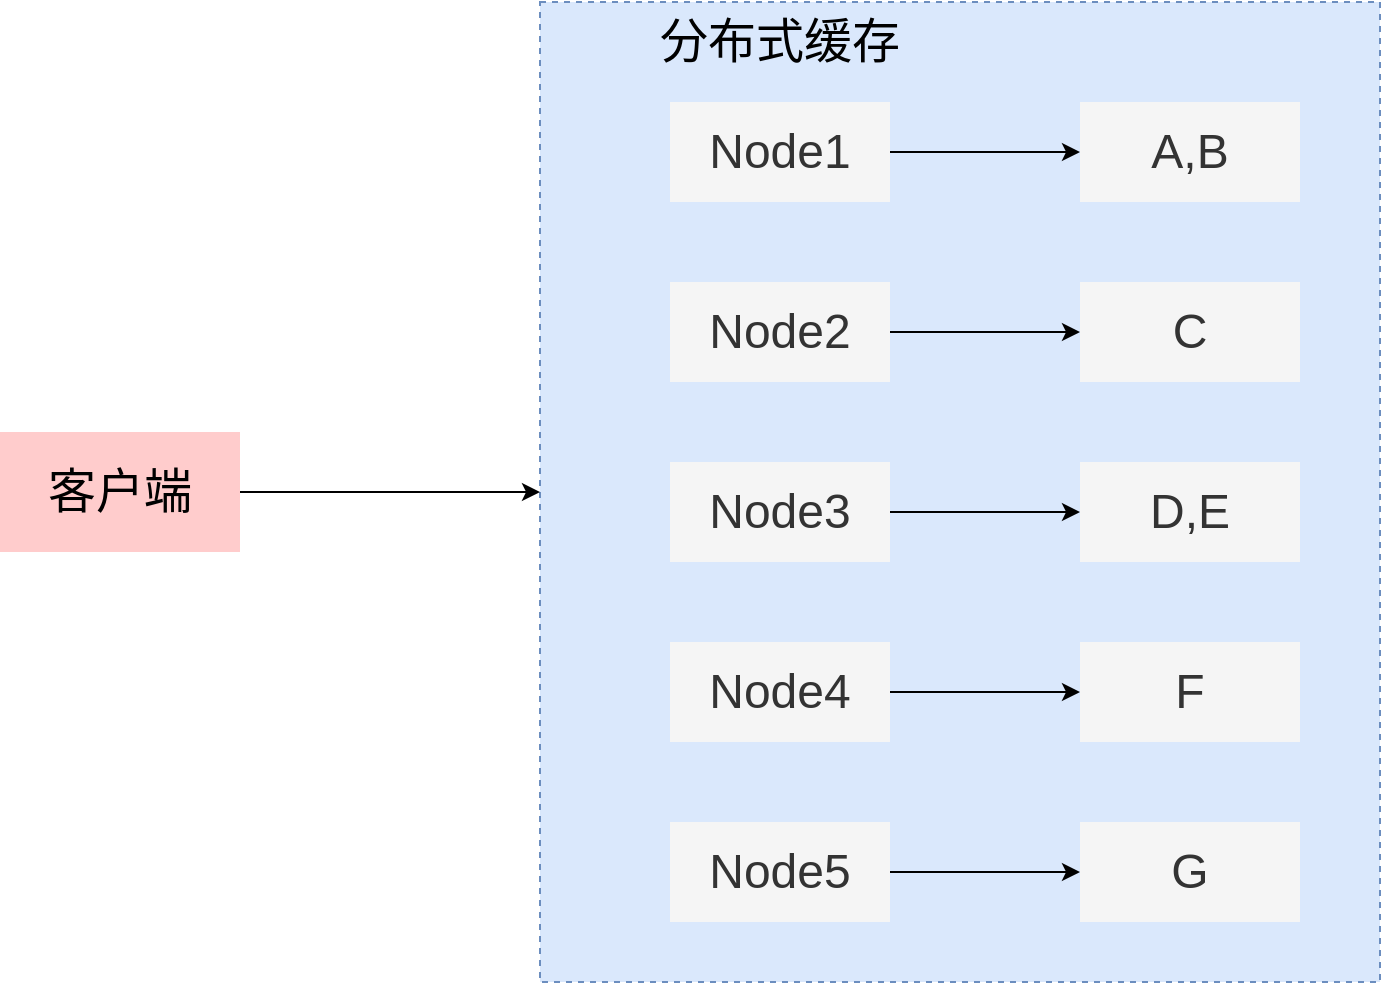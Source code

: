 <mxfile version="12.1.0" type="device" pages="4"><diagram id="5G4O7eI1Mh16DR4ZQqWS" name="分布式缓存"><mxGraphModel dx="854" dy="496" grid="1" gridSize="10" guides="1" tooltips="1" connect="1" arrows="1" fold="1" page="1" pageScale="1" pageWidth="827" pageHeight="1169" math="0" shadow="0"><root><mxCell id="0"/><mxCell id="1" parent="0"/><mxCell id="aNjALQ_y69EGPIllgJOe-1" value="" style="rounded=0;whiteSpace=wrap;html=1;dashed=1;fillColor=#dae8fc;strokeColor=#6c8ebf;" vertex="1" parent="1"><mxGeometry x="400" y="30" width="420" height="490" as="geometry"/></mxCell><mxCell id="aNjALQ_y69EGPIllgJOe-14" style="edgeStyle=orthogonalEdgeStyle;rounded=0;orthogonalLoop=1;jettySize=auto;html=1;" edge="1" parent="1" source="aNjALQ_y69EGPIllgJOe-2" target="aNjALQ_y69EGPIllgJOe-13"><mxGeometry relative="1" as="geometry"/></mxCell><mxCell id="aNjALQ_y69EGPIllgJOe-2" value="&lt;font style=&quot;font-size: 24px&quot;&gt;Node1&lt;/font&gt;" style="rounded=0;whiteSpace=wrap;html=1;fillColor=#f5f5f5;strokeColor=none;fontColor=#333333;" vertex="1" parent="1"><mxGeometry x="465" y="80" width="110" height="50" as="geometry"/></mxCell><mxCell id="aNjALQ_y69EGPIllgJOe-16" style="edgeStyle=orthogonalEdgeStyle;rounded=0;orthogonalLoop=1;jettySize=auto;html=1;" edge="1" parent="1" source="aNjALQ_y69EGPIllgJOe-4" target="aNjALQ_y69EGPIllgJOe-15"><mxGeometry relative="1" as="geometry"/></mxCell><mxCell id="aNjALQ_y69EGPIllgJOe-4" value="&lt;font style=&quot;font-size: 24px&quot;&gt;Node2&lt;/font&gt;" style="rounded=0;whiteSpace=wrap;html=1;fillColor=#f5f5f5;strokeColor=none;fontColor=#333333;" vertex="1" parent="1"><mxGeometry x="465" y="170" width="110" height="50" as="geometry"/></mxCell><mxCell id="aNjALQ_y69EGPIllgJOe-18" style="edgeStyle=orthogonalEdgeStyle;rounded=0;orthogonalLoop=1;jettySize=auto;html=1;entryX=0;entryY=0.5;entryDx=0;entryDy=0;" edge="1" parent="1" source="aNjALQ_y69EGPIllgJOe-5" target="aNjALQ_y69EGPIllgJOe-17"><mxGeometry relative="1" as="geometry"/></mxCell><mxCell id="aNjALQ_y69EGPIllgJOe-5" value="&lt;font style=&quot;font-size: 24px&quot;&gt;Node3&lt;/font&gt;" style="rounded=0;whiteSpace=wrap;html=1;fillColor=#f5f5f5;strokeColor=none;fontColor=#333333;" vertex="1" parent="1"><mxGeometry x="465" y="260" width="110" height="50" as="geometry"/></mxCell><mxCell id="aNjALQ_y69EGPIllgJOe-21" style="edgeStyle=orthogonalEdgeStyle;rounded=0;orthogonalLoop=1;jettySize=auto;html=1;entryX=0;entryY=0.5;entryDx=0;entryDy=0;" edge="1" parent="1" source="aNjALQ_y69EGPIllgJOe-6" target="aNjALQ_y69EGPIllgJOe-20"><mxGeometry relative="1" as="geometry"/></mxCell><mxCell id="aNjALQ_y69EGPIllgJOe-6" value="&lt;font style=&quot;font-size: 24px&quot;&gt;Node4&lt;/font&gt;" style="rounded=0;whiteSpace=wrap;html=1;fillColor=#f5f5f5;strokeColor=none;fontColor=#333333;" vertex="1" parent="1"><mxGeometry x="465" y="350" width="110" height="50" as="geometry"/></mxCell><mxCell id="aNjALQ_y69EGPIllgJOe-23" style="edgeStyle=orthogonalEdgeStyle;rounded=0;orthogonalLoop=1;jettySize=auto;html=1;" edge="1" parent="1" source="aNjALQ_y69EGPIllgJOe-7" target="aNjALQ_y69EGPIllgJOe-22"><mxGeometry relative="1" as="geometry"/></mxCell><mxCell id="aNjALQ_y69EGPIllgJOe-7" value="&lt;font style=&quot;font-size: 24px&quot;&gt;Node5&lt;/font&gt;" style="rounded=0;whiteSpace=wrap;html=1;fillColor=#f5f5f5;strokeColor=none;fontColor=#333333;" vertex="1" parent="1"><mxGeometry x="465" y="440" width="110" height="50" as="geometry"/></mxCell><mxCell id="aNjALQ_y69EGPIllgJOe-9" style="edgeStyle=orthogonalEdgeStyle;rounded=0;orthogonalLoop=1;jettySize=auto;html=1;" edge="1" parent="1" source="aNjALQ_y69EGPIllgJOe-8" target="aNjALQ_y69EGPIllgJOe-1"><mxGeometry relative="1" as="geometry"/></mxCell><mxCell id="aNjALQ_y69EGPIllgJOe-8" value="&lt;font style=&quot;font-size: 24px&quot;&gt;客户端&lt;/font&gt;" style="rounded=0;whiteSpace=wrap;html=1;fillColor=#ffcccc;strokeColor=none;" vertex="1" parent="1"><mxGeometry x="130" y="245" width="120" height="60" as="geometry"/></mxCell><mxCell id="aNjALQ_y69EGPIllgJOe-10" value="&lt;font style=&quot;font-size: 24px&quot;&gt;分布式缓存&lt;/font&gt;" style="text;html=1;strokeColor=none;fillColor=none;align=center;verticalAlign=middle;whiteSpace=wrap;rounded=0;" vertex="1" parent="1"><mxGeometry x="440" y="40" width="160" height="20" as="geometry"/></mxCell><mxCell id="aNjALQ_y69EGPIllgJOe-13" value="&lt;font style=&quot;font-size: 24px&quot;&gt;A,B&lt;/font&gt;" style="rounded=0;whiteSpace=wrap;html=1;fillColor=#f5f5f5;strokeColor=none;fontColor=#333333;" vertex="1" parent="1"><mxGeometry x="670" y="80" width="110" height="50" as="geometry"/></mxCell><mxCell id="aNjALQ_y69EGPIllgJOe-15" value="&lt;font style=&quot;font-size: 24px&quot;&gt;C&lt;/font&gt;" style="rounded=0;whiteSpace=wrap;html=1;fillColor=#f5f5f5;strokeColor=none;fontColor=#333333;" vertex="1" parent="1"><mxGeometry x="670" y="170" width="110" height="50" as="geometry"/></mxCell><mxCell id="aNjALQ_y69EGPIllgJOe-17" value="&lt;font style=&quot;font-size: 24px&quot;&gt;D,E&lt;/font&gt;" style="rounded=0;whiteSpace=wrap;html=1;fillColor=#f5f5f5;strokeColor=none;fontColor=#333333;" vertex="1" parent="1"><mxGeometry x="670" y="260" width="110" height="50" as="geometry"/></mxCell><mxCell id="aNjALQ_y69EGPIllgJOe-20" value="&lt;font style=&quot;font-size: 24px&quot;&gt;F&lt;/font&gt;" style="rounded=0;whiteSpace=wrap;html=1;fillColor=#f5f5f5;strokeColor=none;fontColor=#333333;" vertex="1" parent="1"><mxGeometry x="670" y="350" width="110" height="50" as="geometry"/></mxCell><mxCell id="aNjALQ_y69EGPIllgJOe-22" value="&lt;font style=&quot;font-size: 24px&quot;&gt;G&lt;/font&gt;" style="rounded=0;whiteSpace=wrap;html=1;fillColor=#f5f5f5;strokeColor=none;fontColor=#333333;" vertex="1" parent="1"><mxGeometry x="670" y="440" width="110" height="50" as="geometry"/></mxCell></root></mxGraphModel></diagram><diagram id="qLoGkGslzewdclaYcy_J" name="一致性哈希算法"><mxGraphModel dx="854" dy="1665" grid="1" gridSize="10" guides="1" tooltips="1" connect="1" arrows="1" fold="1" page="1" pageScale="1" pageWidth="827" pageHeight="1169" math="0" shadow="0"><root><mxCell id="scvcEj04MuIrJVTwo-9T-0"/><mxCell id="scvcEj04MuIrJVTwo-9T-1" parent="scvcEj04MuIrJVTwo-9T-0"/><mxCell id="scvcEj04MuIrJVTwo-9T-2" value="" style="ellipse;whiteSpace=wrap;html=1;aspect=fixed;fillColor=none;strokeWidth=8;" vertex="1" parent="scvcEj04MuIrJVTwo-9T-1"><mxGeometry x="270" y="90" width="330" height="330" as="geometry"/></mxCell><mxCell id="scvcEj04MuIrJVTwo-9T-3" value="" style="ellipse;whiteSpace=wrap;html=1;aspect=fixed;strokeWidth=1;fillColor=#eeeeee;strokeColor=#36393d;" vertex="1" parent="scvcEj04MuIrJVTwo-9T-1"><mxGeometry x="417.5" y="72.5" width="35" height="35" as="geometry"/></mxCell><mxCell id="scvcEj04MuIrJVTwo-9T-4" value="" style="ellipse;whiteSpace=wrap;html=1;aspect=fixed;strokeWidth=1;fillColor=#eeeeee;strokeColor=#36393d;" vertex="1" parent="scvcEj04MuIrJVTwo-9T-1"><mxGeometry x="260" y="180" width="35" height="35" as="geometry"/></mxCell><mxCell id="scvcEj04MuIrJVTwo-9T-5" value="" style="ellipse;whiteSpace=wrap;html=1;aspect=fixed;strokeWidth=1;fillColor=#eeeeee;strokeColor=#36393d;" vertex="1" parent="scvcEj04MuIrJVTwo-9T-1"><mxGeometry x="310" y="362.5" width="35" height="35" as="geometry"/></mxCell><mxCell id="scvcEj04MuIrJVTwo-9T-6" value="" style="ellipse;whiteSpace=wrap;html=1;aspect=fixed;strokeWidth=1;fillColor=#eeeeee;strokeColor=#36393d;" vertex="1" parent="scvcEj04MuIrJVTwo-9T-1"><mxGeometry x="530" y="362.5" width="35" height="35" as="geometry"/></mxCell><mxCell id="scvcEj04MuIrJVTwo-9T-7" value="" style="ellipse;whiteSpace=wrap;html=1;aspect=fixed;strokeWidth=1;fillColor=#eeeeee;strokeColor=#36393d;" vertex="1" parent="scvcEj04MuIrJVTwo-9T-1"><mxGeometry x="580" y="190" width="35" height="35" as="geometry"/></mxCell><mxCell id="scvcEj04MuIrJVTwo-9T-9" value="&lt;font style=&quot;font-size: 18px&quot;&gt;计算hash&lt;/font&gt;" style="rounded=0;whiteSpace=wrap;html=1;strokeWidth=1;fillColor=#f9f7ed;strokeColor=#36393d;" vertex="1" parent="scvcEj04MuIrJVTwo-9T-1"><mxGeometry x="386.5" y="-20" width="97" height="40" as="geometry"/></mxCell><mxCell id="scvcEj04MuIrJVTwo-9T-10" value="" style="endArrow=classic;html=1;exitX=0.5;exitY=0;exitDx=0;exitDy=0;entryX=0.5;entryY=1;entryDx=0;entryDy=0;" edge="1" parent="scvcEj04MuIrJVTwo-9T-1" source="scvcEj04MuIrJVTwo-9T-3" target="scvcEj04MuIrJVTwo-9T-9"><mxGeometry width="50" height="50" relative="1" as="geometry"><mxPoint x="570" y="100" as="sourcePoint"/><mxPoint x="620" y="50" as="targetPoint"/></mxGeometry></mxCell><mxCell id="scvcEj04MuIrJVTwo-9T-11" value="&lt;span style=&quot;font-size: 18px&quot;&gt;Node1&lt;/span&gt;" style="rounded=0;whiteSpace=wrap;html=1;strokeWidth=1;fillColor=#f9f7ed;strokeColor=#36393d;" vertex="1" parent="scvcEj04MuIrJVTwo-9T-1"><mxGeometry x="386.5" y="-100" width="97" height="40" as="geometry"/></mxCell><mxCell id="scvcEj04MuIrJVTwo-9T-12" value="" style="endArrow=classic;html=1;entryX=0.5;entryY=1;entryDx=0;entryDy=0;exitX=0.5;exitY=0;exitDx=0;exitDy=0;" edge="1" parent="scvcEj04MuIrJVTwo-9T-1" source="scvcEj04MuIrJVTwo-9T-9" target="scvcEj04MuIrJVTwo-9T-11"><mxGeometry width="50" height="50" relative="1" as="geometry"><mxPoint x="580" y="40" as="sourcePoint"/><mxPoint x="630" y="-10" as="targetPoint"/></mxGeometry></mxCell><mxCell id="scvcEj04MuIrJVTwo-9T-34" style="edgeStyle=orthogonalEdgeStyle;rounded=0;orthogonalLoop=1;jettySize=auto;html=1;entryX=0;entryY=0.5;entryDx=0;entryDy=0;" edge="1" parent="scvcEj04MuIrJVTwo-9T-1" source="scvcEj04MuIrJVTwo-9T-13" target="scvcEj04MuIrJVTwo-9T-15"><mxGeometry relative="1" as="geometry"/></mxCell><mxCell id="scvcEj04MuIrJVTwo-9T-13" value="&lt;font style=&quot;font-size: 18px&quot;&gt;计算hash&lt;/font&gt;" style="rounded=0;whiteSpace=wrap;html=1;strokeWidth=1;fillColor=#f9f7ed;strokeColor=#36393d;" vertex="1" parent="scvcEj04MuIrJVTwo-9T-1"><mxGeometry x="690" y="157.5" width="97" height="40" as="geometry"/></mxCell><mxCell id="scvcEj04MuIrJVTwo-9T-14" value="" style="endArrow=classic;html=1;exitX=1;exitY=0;exitDx=0;exitDy=0;entryX=0;entryY=0.5;entryDx=0;entryDy=0;" edge="1" parent="scvcEj04MuIrJVTwo-9T-1" target="scvcEj04MuIrJVTwo-9T-13" source="scvcEj04MuIrJVTwo-9T-7"><mxGeometry width="50" height="50" relative="1" as="geometry"><mxPoint x="619.874" y="238.626" as="sourcePoint"/><mxPoint x="913.5" y="180" as="targetPoint"/></mxGeometry></mxCell><mxCell id="scvcEj04MuIrJVTwo-9T-15" value="&lt;span style=&quot;font-size: 18px&quot;&gt;Node2&lt;/span&gt;" style="rounded=0;whiteSpace=wrap;html=1;strokeWidth=1;fillColor=#f9f7ed;strokeColor=#36393d;" vertex="1" parent="scvcEj04MuIrJVTwo-9T-1"><mxGeometry x="827" y="157.5" width="97" height="40" as="geometry"/></mxCell><mxCell id="scvcEj04MuIrJVTwo-9T-18" value="&lt;font style=&quot;font-size: 18px&quot;&gt;计算hash&lt;/font&gt;" style="rounded=0;whiteSpace=wrap;html=1;strokeWidth=1;fillColor=#f9f7ed;strokeColor=#36393d;" vertex="1" parent="scvcEj04MuIrJVTwo-9T-1"><mxGeometry x="630" y="390" width="97" height="40" as="geometry"/></mxCell><mxCell id="scvcEj04MuIrJVTwo-9T-19" value="" style="endArrow=classic;html=1;exitX=1;exitY=0.5;exitDx=0;exitDy=0;entryX=0;entryY=0.5;entryDx=0;entryDy=0;" edge="1" parent="scvcEj04MuIrJVTwo-9T-1" source="scvcEj04MuIrJVTwo-9T-6" target="scvcEj04MuIrJVTwo-9T-18"><mxGeometry width="50" height="50" relative="1" as="geometry"><mxPoint x="619.874" y="205.126" as="sourcePoint"/><mxPoint x="923.5" y="190" as="targetPoint"/></mxGeometry></mxCell><mxCell id="scvcEj04MuIrJVTwo-9T-20" value="&lt;span style=&quot;font-size: 18px&quot;&gt;Node3&lt;/span&gt;" style="rounded=0;whiteSpace=wrap;html=1;strokeWidth=1;fillColor=#f9f7ed;strokeColor=#36393d;" vertex="1" parent="scvcEj04MuIrJVTwo-9T-1"><mxGeometry x="760" y="390" width="97" height="40" as="geometry"/></mxCell><mxCell id="scvcEj04MuIrJVTwo-9T-21" value="" style="endArrow=classic;html=1;entryX=0;entryY=0.5;entryDx=0;entryDy=0;exitX=1;exitY=0.5;exitDx=0;exitDy=0;" edge="1" parent="scvcEj04MuIrJVTwo-9T-1" source="scvcEj04MuIrJVTwo-9T-18" target="scvcEj04MuIrJVTwo-9T-20"><mxGeometry width="50" height="50" relative="1" as="geometry"><mxPoint x="893.5" y="227.5" as="sourcePoint"/><mxPoint x="943.5" y="177.5" as="targetPoint"/></mxGeometry></mxCell><mxCell id="scvcEj04MuIrJVTwo-9T-27" value="" style="edgeStyle=orthogonalEdgeStyle;rounded=0;orthogonalLoop=1;jettySize=auto;html=1;" edge="1" parent="scvcEj04MuIrJVTwo-9T-1" source="scvcEj04MuIrJVTwo-9T-23" target="scvcEj04MuIrJVTwo-9T-24"><mxGeometry relative="1" as="geometry"><mxPoint x="215" y="490" as="targetPoint"/></mxGeometry></mxCell><mxCell id="scvcEj04MuIrJVTwo-9T-23" value="&lt;font style=&quot;font-size: 18px&quot;&gt;计算hash&lt;/font&gt;" style="rounded=0;whiteSpace=wrap;html=1;strokeWidth=1;fillColor=#f9f7ed;strokeColor=#36393d;" vertex="1" parent="scvcEj04MuIrJVTwo-9T-1"><mxGeometry x="163" y="370" width="97" height="40" as="geometry"/></mxCell><mxCell id="scvcEj04MuIrJVTwo-9T-24" value="&lt;span style=&quot;font-size: 18px&quot;&gt;Node4&lt;/span&gt;" style="rounded=0;whiteSpace=wrap;html=1;strokeWidth=1;fillColor=#f9f7ed;strokeColor=#36393d;" vertex="1" parent="scvcEj04MuIrJVTwo-9T-1"><mxGeometry x="20" y="370" width="97" height="40" as="geometry"/></mxCell><mxCell id="scvcEj04MuIrJVTwo-9T-28" value="" style="endArrow=classic;html=1;exitX=0;exitY=1;exitDx=0;exitDy=0;entryX=1;entryY=0.5;entryDx=0;entryDy=0;" edge="1" parent="scvcEj04MuIrJVTwo-9T-1" source="scvcEj04MuIrJVTwo-9T-5" target="scvcEj04MuIrJVTwo-9T-23"><mxGeometry width="50" height="50" relative="1" as="geometry"><mxPoint x="360" y="590" as="sourcePoint"/><mxPoint x="410" y="540" as="targetPoint"/></mxGeometry></mxCell><mxCell id="scvcEj04MuIrJVTwo-9T-29" value="" style="edgeStyle=orthogonalEdgeStyle;rounded=0;orthogonalLoop=1;jettySize=auto;html=1;" edge="1" parent="scvcEj04MuIrJVTwo-9T-1" source="scvcEj04MuIrJVTwo-9T-30" target="scvcEj04MuIrJVTwo-9T-31"><mxGeometry relative="1" as="geometry"><mxPoint x="135" y="295" as="targetPoint"/></mxGeometry></mxCell><mxCell id="scvcEj04MuIrJVTwo-9T-30" value="&lt;font style=&quot;font-size: 18px&quot;&gt;计算hash&lt;/font&gt;" style="rounded=0;whiteSpace=wrap;html=1;strokeWidth=1;fillColor=#f9f7ed;strokeColor=#36393d;" vertex="1" parent="scvcEj04MuIrJVTwo-9T-1"><mxGeometry x="130" y="177.5" width="97" height="40" as="geometry"/></mxCell><mxCell id="scvcEj04MuIrJVTwo-9T-31" value="&lt;span style=&quot;font-size: 18px&quot;&gt;Node5&lt;/span&gt;" style="rounded=0;whiteSpace=wrap;html=1;strokeWidth=1;fillColor=#f9f7ed;strokeColor=#36393d;" vertex="1" parent="scvcEj04MuIrJVTwo-9T-1"><mxGeometry y="177.5" width="97" height="40" as="geometry"/></mxCell><mxCell id="scvcEj04MuIrJVTwo-9T-32" value="" style="endArrow=classic;html=1;exitX=0;exitY=0.5;exitDx=0;exitDy=0;entryX=1;entryY=0.5;entryDx=0;entryDy=0;" edge="1" parent="scvcEj04MuIrJVTwo-9T-1" target="scvcEj04MuIrJVTwo-9T-30" source="scvcEj04MuIrJVTwo-9T-4"><mxGeometry width="50" height="50" relative="1" as="geometry"><mxPoint x="235.126" y="197.374" as="sourcePoint"/><mxPoint x="330" y="345" as="targetPoint"/></mxGeometry></mxCell><mxCell id="scvcEj04MuIrJVTwo-9T-35" value="A" style="ellipse;whiteSpace=wrap;html=1;aspect=fixed;strokeWidth=1;fillColor=#f9f7ed;strokeColor=#36393d;" vertex="1" parent="scvcEj04MuIrJVTwo-9T-1"><mxGeometry x="302" y="141.5" width="16" height="16" as="geometry"/></mxCell><mxCell id="scvcEj04MuIrJVTwo-9T-36" value="" style="endArrow=classic;html=1;entryX=0.5;entryY=1;entryDx=0;entryDy=0;dashed=1;" edge="1" parent="scvcEj04MuIrJVTwo-9T-1" target="scvcEj04MuIrJVTwo-9T-3"><mxGeometry width="50" height="50" relative="1" as="geometry"><mxPoint x="320" y="150" as="sourcePoint"/><mxPoint x="500" y="190" as="targetPoint"/><Array as="points"><mxPoint x="400" y="170"/></Array></mxGeometry></mxCell><mxCell id="scvcEj04MuIrJVTwo-9T-38" style="rounded=0;orthogonalLoop=1;jettySize=auto;html=1;dashed=1;entryX=0.5;entryY=1;entryDx=0;entryDy=0;" edge="1" parent="scvcEj04MuIrJVTwo-9T-1" source="scvcEj04MuIrJVTwo-9T-37" target="scvcEj04MuIrJVTwo-9T-3"><mxGeometry relative="1" as="geometry"><mxPoint x="450" y="115.5" as="targetPoint"/><Array as="points"><mxPoint x="400" y="140"/></Array></mxGeometry></mxCell><mxCell id="scvcEj04MuIrJVTwo-9T-37" value="B" style="ellipse;whiteSpace=wrap;html=1;aspect=fixed;strokeWidth=1;fillColor=#f9f7ed;strokeColor=#36393d;" vertex="1" parent="scvcEj04MuIrJVTwo-9T-1"><mxGeometry x="331" y="110.5" width="14" height="14" as="geometry"/></mxCell><mxCell id="scvcEj04MuIrJVTwo-9T-40" style="edgeStyle=none;rounded=0;orthogonalLoop=1;jettySize=auto;html=1;entryX=0;entryY=0.5;entryDx=0;entryDy=0;dashed=1;" edge="1" parent="scvcEj04MuIrJVTwo-9T-1" source="scvcEj04MuIrJVTwo-9T-39" target="scvcEj04MuIrJVTwo-9T-7"><mxGeometry relative="1" as="geometry"><Array as="points"><mxPoint x="540" y="208"/></Array></mxGeometry></mxCell><mxCell id="scvcEj04MuIrJVTwo-9T-39" value="C" style="ellipse;whiteSpace=wrap;html=1;aspect=fixed;strokeWidth=1;fillColor=#f9f7ed;strokeColor=#36393d;" vertex="1" parent="scvcEj04MuIrJVTwo-9T-1"><mxGeometry x="564" y="157.5" width="16" height="16" as="geometry"/></mxCell><mxCell id="scvcEj04MuIrJVTwo-9T-52" style="edgeStyle=none;rounded=0;orthogonalLoop=1;jettySize=auto;html=1;" edge="1" parent="scvcEj04MuIrJVTwo-9T-1" target="scvcEj04MuIrJVTwo-9T-50"><mxGeometry relative="1" as="geometry"><mxPoint x="795.5" y="117.5" as="sourcePoint"/></mxGeometry></mxCell><mxCell id="scvcEj04MuIrJVTwo-9T-53" value="D" style="ellipse;whiteSpace=wrap;html=1;aspect=fixed;strokeWidth=1;fillColor=#f9f7ed;strokeColor=#36393d;" vertex="1" parent="scvcEj04MuIrJVTwo-9T-1"><mxGeometry x="593" y="255" width="14" height="14" as="geometry"/></mxCell><mxCell id="scvcEj04MuIrJVTwo-9T-54" value="E" style="ellipse;whiteSpace=wrap;html=1;aspect=fixed;strokeWidth=1;fillColor=#f9f7ed;strokeColor=#36393d;" vertex="1" parent="scvcEj04MuIrJVTwo-9T-1"><mxGeometry x="573" y="320" width="14" height="14" as="geometry"/></mxCell><mxCell id="scvcEj04MuIrJVTwo-9T-59" style="edgeStyle=none;rounded=0;orthogonalLoop=1;jettySize=auto;html=1;entryX=1;entryY=0;entryDx=0;entryDy=0;dashed=1;" edge="1" parent="scvcEj04MuIrJVTwo-9T-1" source="scvcEj04MuIrJVTwo-9T-55" target="scvcEj04MuIrJVTwo-9T-5"><mxGeometry relative="1" as="geometry"><Array as="points"><mxPoint x="410" y="368"/></Array></mxGeometry></mxCell><mxCell id="scvcEj04MuIrJVTwo-9T-55" value="F" style="ellipse;whiteSpace=wrap;html=1;aspect=fixed;strokeWidth=1;fillColor=#f9f7ed;strokeColor=#36393d;" vertex="1" parent="scvcEj04MuIrJVTwo-9T-1"><mxGeometry x="428" y="413" width="14" height="14" as="geometry"/></mxCell><mxCell id="scvcEj04MuIrJVTwo-9T-60" style="edgeStyle=none;rounded=0;orthogonalLoop=1;jettySize=auto;html=1;entryX=1;entryY=0.5;entryDx=0;entryDy=0;dashed=1;" edge="1" parent="scvcEj04MuIrJVTwo-9T-1" source="scvcEj04MuIrJVTwo-9T-56" target="scvcEj04MuIrJVTwo-9T-4"><mxGeometry relative="1" as="geometry"><Array as="points"><mxPoint x="330" y="260"/></Array></mxGeometry></mxCell><mxCell id="scvcEj04MuIrJVTwo-9T-56" value="G" style="ellipse;whiteSpace=wrap;html=1;aspect=fixed;strokeWidth=1;fillColor=#f9f7ed;strokeColor=#36393d;" vertex="1" parent="scvcEj04MuIrJVTwo-9T-1"><mxGeometry x="270.5" y="306" width="14" height="14" as="geometry"/></mxCell><mxCell id="scvcEj04MuIrJVTwo-9T-57" value="" style="endArrow=classic;html=1;exitX=0;exitY=0.5;exitDx=0;exitDy=0;entryX=0;entryY=0;entryDx=0;entryDy=0;dashed=1;" edge="1" parent="scvcEj04MuIrJVTwo-9T-1" source="scvcEj04MuIrJVTwo-9T-53" target="scvcEj04MuIrJVTwo-9T-6"><mxGeometry width="50" height="50" relative="1" as="geometry"><mxPoint x="460" y="330" as="sourcePoint"/><mxPoint x="510" y="280" as="targetPoint"/><Array as="points"><mxPoint x="500" y="290"/></Array></mxGeometry></mxCell><mxCell id="scvcEj04MuIrJVTwo-9T-58" value="" style="endArrow=classic;html=1;exitX=0;exitY=0;exitDx=0;exitDy=0;entryX=0;entryY=0;entryDx=0;entryDy=0;dashed=1;" edge="1" parent="scvcEj04MuIrJVTwo-9T-1" source="scvcEj04MuIrJVTwo-9T-54" target="scvcEj04MuIrJVTwo-9T-6"><mxGeometry width="50" height="50" relative="1" as="geometry"><mxPoint x="670" y="340" as="sourcePoint"/><mxPoint x="720" y="290" as="targetPoint"/><Array as="points"><mxPoint x="535" y="320"/></Array></mxGeometry></mxCell></root></mxGraphModel></diagram><diagram id="PRPJSAW3f9IFio0wUVyi" name="剔除节点"><mxGraphModel dx="854" dy="1665" grid="1" gridSize="10" guides="1" tooltips="1" connect="1" arrows="1" fold="1" page="1" pageScale="1" pageWidth="827" pageHeight="1169" math="0" shadow="0"><root><mxCell id="5pzFfRDm7BrvqAuEoBlg-0"/><mxCell id="5pzFfRDm7BrvqAuEoBlg-1" parent="5pzFfRDm7BrvqAuEoBlg-0"/><mxCell id="5pzFfRDm7BrvqAuEoBlg-2" value="" style="ellipse;whiteSpace=wrap;html=1;aspect=fixed;fillColor=none;strokeWidth=8;" vertex="1" parent="5pzFfRDm7BrvqAuEoBlg-1"><mxGeometry x="270" y="90" width="330" height="330" as="geometry"/></mxCell><mxCell id="5pzFfRDm7BrvqAuEoBlg-3" value="" style="ellipse;whiteSpace=wrap;html=1;aspect=fixed;strokeWidth=1;fillColor=#eeeeee;strokeColor=#36393d;" vertex="1" parent="5pzFfRDm7BrvqAuEoBlg-1"><mxGeometry x="417.5" y="72.5" width="35" height="35" as="geometry"/></mxCell><mxCell id="5pzFfRDm7BrvqAuEoBlg-4" value="" style="ellipse;whiteSpace=wrap;html=1;aspect=fixed;strokeWidth=1;fillColor=#eeeeee;strokeColor=#36393d;" vertex="1" parent="5pzFfRDm7BrvqAuEoBlg-1"><mxGeometry x="260" y="180" width="35" height="35" as="geometry"/></mxCell><mxCell id="5pzFfRDm7BrvqAuEoBlg-5" value="" style="ellipse;whiteSpace=wrap;html=1;aspect=fixed;strokeWidth=1;fillColor=#eeeeee;strokeColor=#36393d;" vertex="1" parent="5pzFfRDm7BrvqAuEoBlg-1"><mxGeometry x="310" y="362.5" width="35" height="35" as="geometry"/></mxCell><mxCell id="5pzFfRDm7BrvqAuEoBlg-6" value="" style="ellipse;whiteSpace=wrap;html=1;aspect=fixed;strokeWidth=1;fillColor=#eeeeee;strokeColor=#36393d;" vertex="1" parent="5pzFfRDm7BrvqAuEoBlg-1"><mxGeometry x="530" y="362.5" width="35" height="35" as="geometry"/></mxCell><mxCell id="5pzFfRDm7BrvqAuEoBlg-7" value="" style="ellipse;whiteSpace=wrap;html=1;aspect=fixed;strokeWidth=1;fillColor=#eeeeee;strokeColor=#36393d;" vertex="1" parent="5pzFfRDm7BrvqAuEoBlg-1"><mxGeometry x="580" y="190" width="35" height="35" as="geometry"/></mxCell><mxCell id="5pzFfRDm7BrvqAuEoBlg-8" value="&lt;font style=&quot;font-size: 18px&quot;&gt;计算hash&lt;/font&gt;" style="rounded=0;whiteSpace=wrap;html=1;strokeWidth=1;fillColor=#f9f7ed;strokeColor=#36393d;" vertex="1" parent="5pzFfRDm7BrvqAuEoBlg-1"><mxGeometry x="386.5" y="-20" width="97" height="40" as="geometry"/></mxCell><mxCell id="5pzFfRDm7BrvqAuEoBlg-9" value="" style="endArrow=classic;html=1;exitX=0.5;exitY=0;exitDx=0;exitDy=0;entryX=0.5;entryY=1;entryDx=0;entryDy=0;" edge="1" parent="5pzFfRDm7BrvqAuEoBlg-1" source="5pzFfRDm7BrvqAuEoBlg-3" target="5pzFfRDm7BrvqAuEoBlg-8"><mxGeometry width="50" height="50" relative="1" as="geometry"><mxPoint x="570" y="100" as="sourcePoint"/><mxPoint x="620" y="50" as="targetPoint"/></mxGeometry></mxCell><mxCell id="5pzFfRDm7BrvqAuEoBlg-10" value="&lt;span style=&quot;font-size: 18px&quot;&gt;Node1&lt;/span&gt;" style="rounded=0;whiteSpace=wrap;html=1;strokeWidth=1;fillColor=#f9f7ed;strokeColor=#36393d;" vertex="1" parent="5pzFfRDm7BrvqAuEoBlg-1"><mxGeometry x="386.5" y="-100" width="97" height="40" as="geometry"/></mxCell><mxCell id="5pzFfRDm7BrvqAuEoBlg-11" value="" style="endArrow=classic;html=1;entryX=0.5;entryY=1;entryDx=0;entryDy=0;exitX=0.5;exitY=0;exitDx=0;exitDy=0;" edge="1" parent="5pzFfRDm7BrvqAuEoBlg-1" source="5pzFfRDm7BrvqAuEoBlg-8" target="5pzFfRDm7BrvqAuEoBlg-10"><mxGeometry width="50" height="50" relative="1" as="geometry"><mxPoint x="580" y="40" as="sourcePoint"/><mxPoint x="630" y="-10" as="targetPoint"/></mxGeometry></mxCell><mxCell id="5pzFfRDm7BrvqAuEoBlg-12" style="edgeStyle=orthogonalEdgeStyle;rounded=0;orthogonalLoop=1;jettySize=auto;html=1;entryX=0;entryY=0.5;entryDx=0;entryDy=0;" edge="1" parent="5pzFfRDm7BrvqAuEoBlg-1" source="5pzFfRDm7BrvqAuEoBlg-13" target="5pzFfRDm7BrvqAuEoBlg-15"><mxGeometry relative="1" as="geometry"/></mxCell><mxCell id="5pzFfRDm7BrvqAuEoBlg-13" value="&lt;font style=&quot;font-size: 18px&quot;&gt;计算hash&lt;/font&gt;" style="rounded=0;whiteSpace=wrap;html=1;strokeWidth=1;fillColor=#f9f7ed;strokeColor=#36393d;" vertex="1" parent="5pzFfRDm7BrvqAuEoBlg-1"><mxGeometry x="690" y="157.5" width="97" height="40" as="geometry"/></mxCell><mxCell id="5pzFfRDm7BrvqAuEoBlg-14" value="" style="endArrow=classic;html=1;exitX=1;exitY=0;exitDx=0;exitDy=0;entryX=0;entryY=0.5;entryDx=0;entryDy=0;" edge="1" parent="5pzFfRDm7BrvqAuEoBlg-1" source="5pzFfRDm7BrvqAuEoBlg-7" target="5pzFfRDm7BrvqAuEoBlg-13"><mxGeometry width="50" height="50" relative="1" as="geometry"><mxPoint x="619.874" y="238.626" as="sourcePoint"/><mxPoint x="913.5" y="180" as="targetPoint"/></mxGeometry></mxCell><mxCell id="5pzFfRDm7BrvqAuEoBlg-15" value="&lt;span style=&quot;font-size: 18px&quot;&gt;Node2&lt;/span&gt;" style="rounded=0;whiteSpace=wrap;html=1;strokeWidth=1;fillColor=#f9f7ed;strokeColor=#36393d;" vertex="1" parent="5pzFfRDm7BrvqAuEoBlg-1"><mxGeometry x="827" y="157.5" width="97" height="40" as="geometry"/></mxCell><mxCell id="5pzFfRDm7BrvqAuEoBlg-16" value="&lt;font style=&quot;font-size: 18px&quot;&gt;计算hash&lt;/font&gt;" style="rounded=0;whiteSpace=wrap;html=1;strokeWidth=1;fillColor=#f9f7ed;strokeColor=#36393d;" vertex="1" parent="5pzFfRDm7BrvqAuEoBlg-1"><mxGeometry x="630" y="390" width="97" height="40" as="geometry"/></mxCell><mxCell id="5pzFfRDm7BrvqAuEoBlg-17" value="" style="endArrow=classic;html=1;exitX=1;exitY=0.5;exitDx=0;exitDy=0;entryX=0;entryY=0.5;entryDx=0;entryDy=0;" edge="1" parent="5pzFfRDm7BrvqAuEoBlg-1" source="5pzFfRDm7BrvqAuEoBlg-6" target="5pzFfRDm7BrvqAuEoBlg-16"><mxGeometry width="50" height="50" relative="1" as="geometry"><mxPoint x="619.874" y="205.126" as="sourcePoint"/><mxPoint x="923.5" y="190" as="targetPoint"/></mxGeometry></mxCell><mxCell id="5pzFfRDm7BrvqAuEoBlg-18" value="&lt;span style=&quot;font-size: 18px&quot;&gt;Node3&lt;/span&gt;" style="rounded=0;whiteSpace=wrap;html=1;strokeWidth=1;fillColor=#f9f7ed;strokeColor=#36393d;" vertex="1" parent="5pzFfRDm7BrvqAuEoBlg-1"><mxGeometry x="760" y="390" width="97" height="40" as="geometry"/></mxCell><mxCell id="5pzFfRDm7BrvqAuEoBlg-19" value="" style="endArrow=classic;html=1;entryX=0;entryY=0.5;entryDx=0;entryDy=0;exitX=1;exitY=0.5;exitDx=0;exitDy=0;" edge="1" parent="5pzFfRDm7BrvqAuEoBlg-1" source="5pzFfRDm7BrvqAuEoBlg-16" target="5pzFfRDm7BrvqAuEoBlg-18"><mxGeometry width="50" height="50" relative="1" as="geometry"><mxPoint x="893.5" y="227.5" as="sourcePoint"/><mxPoint x="943.5" y="177.5" as="targetPoint"/></mxGeometry></mxCell><mxCell id="5pzFfRDm7BrvqAuEoBlg-20" value="" style="edgeStyle=orthogonalEdgeStyle;rounded=0;orthogonalLoop=1;jettySize=auto;html=1;" edge="1" parent="5pzFfRDm7BrvqAuEoBlg-1" source="5pzFfRDm7BrvqAuEoBlg-21" target="5pzFfRDm7BrvqAuEoBlg-22"><mxGeometry relative="1" as="geometry"><mxPoint x="215" y="490" as="targetPoint"/></mxGeometry></mxCell><mxCell id="5pzFfRDm7BrvqAuEoBlg-21" value="&lt;font style=&quot;font-size: 18px&quot;&gt;计算hash&lt;/font&gt;" style="rounded=0;whiteSpace=wrap;html=1;strokeWidth=1;fillColor=#f9f7ed;strokeColor=#36393d;" vertex="1" parent="5pzFfRDm7BrvqAuEoBlg-1"><mxGeometry x="163" y="370" width="97" height="40" as="geometry"/></mxCell><mxCell id="5pzFfRDm7BrvqAuEoBlg-22" value="&lt;span style=&quot;font-size: 18px&quot;&gt;Node4&lt;/span&gt;" style="rounded=0;whiteSpace=wrap;html=1;strokeWidth=1;fillColor=#f9f7ed;strokeColor=#36393d;" vertex="1" parent="5pzFfRDm7BrvqAuEoBlg-1"><mxGeometry x="20" y="370" width="97" height="40" as="geometry"/></mxCell><mxCell id="5pzFfRDm7BrvqAuEoBlg-23" value="" style="endArrow=classic;html=1;exitX=0;exitY=1;exitDx=0;exitDy=0;entryX=1;entryY=0.5;entryDx=0;entryDy=0;" edge="1" parent="5pzFfRDm7BrvqAuEoBlg-1" source="5pzFfRDm7BrvqAuEoBlg-5" target="5pzFfRDm7BrvqAuEoBlg-21"><mxGeometry width="50" height="50" relative="1" as="geometry"><mxPoint x="360" y="590" as="sourcePoint"/><mxPoint x="410" y="540" as="targetPoint"/></mxGeometry></mxCell><mxCell id="5pzFfRDm7BrvqAuEoBlg-24" value="" style="edgeStyle=orthogonalEdgeStyle;rounded=0;orthogonalLoop=1;jettySize=auto;html=1;" edge="1" parent="5pzFfRDm7BrvqAuEoBlg-1" source="5pzFfRDm7BrvqAuEoBlg-25" target="5pzFfRDm7BrvqAuEoBlg-26"><mxGeometry relative="1" as="geometry"><mxPoint x="135" y="295" as="targetPoint"/></mxGeometry></mxCell><mxCell id="5pzFfRDm7BrvqAuEoBlg-25" value="&lt;font style=&quot;font-size: 18px&quot;&gt;计算hash&lt;/font&gt;" style="rounded=0;whiteSpace=wrap;html=1;strokeWidth=1;fillColor=#f9f7ed;strokeColor=#36393d;" vertex="1" parent="5pzFfRDm7BrvqAuEoBlg-1"><mxGeometry x="130" y="177.5" width="97" height="40" as="geometry"/></mxCell><mxCell id="5pzFfRDm7BrvqAuEoBlg-26" value="&lt;span style=&quot;font-size: 18px&quot;&gt;Node5&lt;/span&gt;" style="rounded=0;whiteSpace=wrap;html=1;strokeWidth=1;fillColor=#f9f7ed;strokeColor=#36393d;" vertex="1" parent="5pzFfRDm7BrvqAuEoBlg-1"><mxGeometry y="177.5" width="97" height="40" as="geometry"/></mxCell><mxCell id="5pzFfRDm7BrvqAuEoBlg-27" value="" style="endArrow=classic;html=1;exitX=0;exitY=0.5;exitDx=0;exitDy=0;entryX=1;entryY=0.5;entryDx=0;entryDy=0;" edge="1" parent="5pzFfRDm7BrvqAuEoBlg-1" source="5pzFfRDm7BrvqAuEoBlg-4" target="5pzFfRDm7BrvqAuEoBlg-25"><mxGeometry width="50" height="50" relative="1" as="geometry"><mxPoint x="235.126" y="197.374" as="sourcePoint"/><mxPoint x="330" y="345" as="targetPoint"/></mxGeometry></mxCell><mxCell id="5pzFfRDm7BrvqAuEoBlg-28" value="A" style="ellipse;whiteSpace=wrap;html=1;aspect=fixed;strokeWidth=1;fillColor=#f9f7ed;strokeColor=#36393d;" vertex="1" parent="5pzFfRDm7BrvqAuEoBlg-1"><mxGeometry x="302" y="141.5" width="16" height="16" as="geometry"/></mxCell><mxCell id="5pzFfRDm7BrvqAuEoBlg-29" value="" style="endArrow=classic;html=1;entryX=0.5;entryY=1;entryDx=0;entryDy=0;dashed=1;" edge="1" parent="5pzFfRDm7BrvqAuEoBlg-1" target="5pzFfRDm7BrvqAuEoBlg-3"><mxGeometry width="50" height="50" relative="1" as="geometry"><mxPoint x="320" y="150" as="sourcePoint"/><mxPoint x="500" y="190" as="targetPoint"/><Array as="points"><mxPoint x="400" y="170"/></Array></mxGeometry></mxCell><mxCell id="5pzFfRDm7BrvqAuEoBlg-30" style="rounded=0;orthogonalLoop=1;jettySize=auto;html=1;dashed=1;entryX=0.5;entryY=1;entryDx=0;entryDy=0;" edge="1" parent="5pzFfRDm7BrvqAuEoBlg-1" source="5pzFfRDm7BrvqAuEoBlg-31" target="5pzFfRDm7BrvqAuEoBlg-3"><mxGeometry relative="1" as="geometry"><mxPoint x="450" y="115.5" as="targetPoint"/><Array as="points"><mxPoint x="400" y="140"/></Array></mxGeometry></mxCell><mxCell id="5pzFfRDm7BrvqAuEoBlg-31" value="B" style="ellipse;whiteSpace=wrap;html=1;aspect=fixed;strokeWidth=1;fillColor=#f9f7ed;strokeColor=#36393d;" vertex="1" parent="5pzFfRDm7BrvqAuEoBlg-1"><mxGeometry x="331" y="110.5" width="14" height="14" as="geometry"/></mxCell><mxCell id="5pzFfRDm7BrvqAuEoBlg-32" style="edgeStyle=none;rounded=0;orthogonalLoop=1;jettySize=auto;html=1;entryX=0;entryY=0.5;entryDx=0;entryDy=0;dashed=1;" edge="1" parent="5pzFfRDm7BrvqAuEoBlg-1" source="5pzFfRDm7BrvqAuEoBlg-33" target="5pzFfRDm7BrvqAuEoBlg-7"><mxGeometry relative="1" as="geometry"><Array as="points"><mxPoint x="540" y="208"/></Array></mxGeometry></mxCell><mxCell id="5pzFfRDm7BrvqAuEoBlg-33" value="C" style="ellipse;whiteSpace=wrap;html=1;aspect=fixed;strokeWidth=1;fillColor=#f9f7ed;strokeColor=#36393d;" vertex="1" parent="5pzFfRDm7BrvqAuEoBlg-1"><mxGeometry x="564" y="157.5" width="16" height="16" as="geometry"/></mxCell><mxCell id="5pzFfRDm7BrvqAuEoBlg-34" value="D" style="ellipse;whiteSpace=wrap;html=1;aspect=fixed;strokeWidth=1;fillColor=#f9f7ed;strokeColor=#36393d;" vertex="1" parent="5pzFfRDm7BrvqAuEoBlg-1"><mxGeometry x="593" y="255" width="14" height="14" as="geometry"/></mxCell><mxCell id="5pzFfRDm7BrvqAuEoBlg-35" value="E" style="ellipse;whiteSpace=wrap;html=1;aspect=fixed;strokeWidth=1;fillColor=#f9f7ed;strokeColor=#36393d;" vertex="1" parent="5pzFfRDm7BrvqAuEoBlg-1"><mxGeometry x="573" y="320" width="14" height="14" as="geometry"/></mxCell><mxCell id="5pzFfRDm7BrvqAuEoBlg-36" style="edgeStyle=none;rounded=0;orthogonalLoop=1;jettySize=auto;html=1;entryX=1;entryY=0;entryDx=0;entryDy=0;dashed=1;" edge="1" parent="5pzFfRDm7BrvqAuEoBlg-1" source="5pzFfRDm7BrvqAuEoBlg-37" target="5pzFfRDm7BrvqAuEoBlg-5"><mxGeometry relative="1" as="geometry"><Array as="points"><mxPoint x="410" y="368"/></Array></mxGeometry></mxCell><mxCell id="5pzFfRDm7BrvqAuEoBlg-37" value="F" style="ellipse;whiteSpace=wrap;html=1;aspect=fixed;strokeWidth=1;fillColor=#f9f7ed;strokeColor=#36393d;" vertex="1" parent="5pzFfRDm7BrvqAuEoBlg-1"><mxGeometry x="428" y="413" width="14" height="14" as="geometry"/></mxCell><mxCell id="5pzFfRDm7BrvqAuEoBlg-38" style="edgeStyle=none;rounded=0;orthogonalLoop=1;jettySize=auto;html=1;entryX=1;entryY=0.5;entryDx=0;entryDy=0;dashed=1;" edge="1" parent="5pzFfRDm7BrvqAuEoBlg-1" source="5pzFfRDm7BrvqAuEoBlg-39" target="5pzFfRDm7BrvqAuEoBlg-4"><mxGeometry relative="1" as="geometry"><Array as="points"><mxPoint x="330" y="260"/></Array></mxGeometry></mxCell><mxCell id="5pzFfRDm7BrvqAuEoBlg-43" style="edgeStyle=none;rounded=0;orthogonalLoop=1;jettySize=auto;html=1;entryX=0.5;entryY=1;entryDx=0;entryDy=0;dashed=1;" edge="1" parent="5pzFfRDm7BrvqAuEoBlg-1" source="5pzFfRDm7BrvqAuEoBlg-39" target="5pzFfRDm7BrvqAuEoBlg-3"><mxGeometry relative="1" as="geometry"><Array as="points"><mxPoint x="420" y="230"/></Array></mxGeometry></mxCell><mxCell id="5pzFfRDm7BrvqAuEoBlg-39" value="G" style="ellipse;whiteSpace=wrap;html=1;aspect=fixed;strokeWidth=1;fillColor=#f9f7ed;strokeColor=#36393d;" vertex="1" parent="5pzFfRDm7BrvqAuEoBlg-1"><mxGeometry x="270.5" y="306" width="14" height="14" as="geometry"/></mxCell><mxCell id="5pzFfRDm7BrvqAuEoBlg-40" value="" style="endArrow=classic;html=1;exitX=0;exitY=0.5;exitDx=0;exitDy=0;entryX=0;entryY=0;entryDx=0;entryDy=0;dashed=1;" edge="1" parent="5pzFfRDm7BrvqAuEoBlg-1" source="5pzFfRDm7BrvqAuEoBlg-34" target="5pzFfRDm7BrvqAuEoBlg-6"><mxGeometry width="50" height="50" relative="1" as="geometry"><mxPoint x="460" y="330" as="sourcePoint"/><mxPoint x="510" y="280" as="targetPoint"/><Array as="points"><mxPoint x="500" y="290"/></Array></mxGeometry></mxCell><mxCell id="5pzFfRDm7BrvqAuEoBlg-41" value="" style="endArrow=classic;html=1;exitX=0;exitY=0;exitDx=0;exitDy=0;entryX=0;entryY=0;entryDx=0;entryDy=0;dashed=1;" edge="1" parent="5pzFfRDm7BrvqAuEoBlg-1" source="5pzFfRDm7BrvqAuEoBlg-35" target="5pzFfRDm7BrvqAuEoBlg-6"><mxGeometry width="50" height="50" relative="1" as="geometry"><mxPoint x="670" y="340" as="sourcePoint"/><mxPoint x="720" y="290" as="targetPoint"/><Array as="points"><mxPoint x="535" y="320"/></Array></mxGeometry></mxCell><mxCell id="5pzFfRDm7BrvqAuEoBlg-42" value="" style="shape=cross;whiteSpace=wrap;html=1;strokeWidth=1;fillColor=#FF3333;rotation=50;size=0.344;" vertex="1" parent="5pzFfRDm7BrvqAuEoBlg-1"><mxGeometry x="242" y="157.5" width="53" height="57" as="geometry"/></mxCell></root></mxGraphModel></diagram><diagram id="brpA09ZQsIrH0CcOq1QV" name="新增节点"><mxGraphModel dx="854" dy="1665" grid="1" gridSize="10" guides="1" tooltips="1" connect="1" arrows="1" fold="1" page="1" pageScale="1" pageWidth="827" pageHeight="1169" math="0" shadow="0"><root><mxCell id="Q1KUOVp1vY-61D1PsRqi-0"/><mxCell id="Q1KUOVp1vY-61D1PsRqi-1" parent="Q1KUOVp1vY-61D1PsRqi-0"/><mxCell id="Q1KUOVp1vY-61D1PsRqi-2" value="" style="ellipse;whiteSpace=wrap;html=1;aspect=fixed;fillColor=none;strokeWidth=8;" vertex="1" parent="Q1KUOVp1vY-61D1PsRqi-1"><mxGeometry x="270" y="90" width="330" height="330" as="geometry"/></mxCell><mxCell id="Q1KUOVp1vY-61D1PsRqi-3" value="" style="ellipse;whiteSpace=wrap;html=1;aspect=fixed;strokeWidth=1;fillColor=#eeeeee;strokeColor=#36393d;" vertex="1" parent="Q1KUOVp1vY-61D1PsRqi-1"><mxGeometry x="417.5" y="72.5" width="35" height="35" as="geometry"/></mxCell><mxCell id="Q1KUOVp1vY-61D1PsRqi-4" value="" style="ellipse;whiteSpace=wrap;html=1;aspect=fixed;strokeWidth=1;fillColor=#eeeeee;strokeColor=#36393d;" vertex="1" parent="Q1KUOVp1vY-61D1PsRqi-1"><mxGeometry x="260" y="180" width="35" height="35" as="geometry"/></mxCell><mxCell id="Q1KUOVp1vY-61D1PsRqi-5" value="" style="ellipse;whiteSpace=wrap;html=1;aspect=fixed;strokeWidth=1;fillColor=#eeeeee;strokeColor=#36393d;" vertex="1" parent="Q1KUOVp1vY-61D1PsRqi-1"><mxGeometry x="310" y="362.5" width="35" height="35" as="geometry"/></mxCell><mxCell id="Q1KUOVp1vY-61D1PsRqi-6" value="" style="ellipse;whiteSpace=wrap;html=1;aspect=fixed;strokeWidth=1;fillColor=#eeeeee;strokeColor=#36393d;" vertex="1" parent="Q1KUOVp1vY-61D1PsRqi-1"><mxGeometry x="530" y="362.5" width="35" height="35" as="geometry"/></mxCell><mxCell id="Q1KUOVp1vY-61D1PsRqi-7" value="" style="ellipse;whiteSpace=wrap;html=1;aspect=fixed;strokeWidth=1;fillColor=#eeeeee;strokeColor=#36393d;" vertex="1" parent="Q1KUOVp1vY-61D1PsRqi-1"><mxGeometry x="580" y="190" width="35" height="35" as="geometry"/></mxCell><mxCell id="Q1KUOVp1vY-61D1PsRqi-8" value="&lt;font style=&quot;font-size: 18px&quot;&gt;计算hash&lt;/font&gt;" style="rounded=0;whiteSpace=wrap;html=1;strokeWidth=1;fillColor=#f9f7ed;strokeColor=#36393d;" vertex="1" parent="Q1KUOVp1vY-61D1PsRqi-1"><mxGeometry x="386.5" y="-20" width="97" height="40" as="geometry"/></mxCell><mxCell id="Q1KUOVp1vY-61D1PsRqi-9" value="" style="endArrow=classic;html=1;exitX=0.5;exitY=0;exitDx=0;exitDy=0;entryX=0.5;entryY=1;entryDx=0;entryDy=0;" edge="1" parent="Q1KUOVp1vY-61D1PsRqi-1" source="Q1KUOVp1vY-61D1PsRqi-3" target="Q1KUOVp1vY-61D1PsRqi-8"><mxGeometry width="50" height="50" relative="1" as="geometry"><mxPoint x="570" y="100" as="sourcePoint"/><mxPoint x="620" y="50" as="targetPoint"/></mxGeometry></mxCell><mxCell id="Q1KUOVp1vY-61D1PsRqi-10" value="&lt;span style=&quot;font-size: 18px&quot;&gt;Node1&lt;/span&gt;" style="rounded=0;whiteSpace=wrap;html=1;strokeWidth=1;fillColor=#f9f7ed;strokeColor=#36393d;" vertex="1" parent="Q1KUOVp1vY-61D1PsRqi-1"><mxGeometry x="386.5" y="-100" width="97" height="40" as="geometry"/></mxCell><mxCell id="Q1KUOVp1vY-61D1PsRqi-11" value="" style="endArrow=classic;html=1;entryX=0.5;entryY=1;entryDx=0;entryDy=0;exitX=0.5;exitY=0;exitDx=0;exitDy=0;" edge="1" parent="Q1KUOVp1vY-61D1PsRqi-1" source="Q1KUOVp1vY-61D1PsRqi-8" target="Q1KUOVp1vY-61D1PsRqi-10"><mxGeometry width="50" height="50" relative="1" as="geometry"><mxPoint x="580" y="40" as="sourcePoint"/><mxPoint x="630" y="-10" as="targetPoint"/></mxGeometry></mxCell><mxCell id="Q1KUOVp1vY-61D1PsRqi-12" style="edgeStyle=orthogonalEdgeStyle;rounded=0;orthogonalLoop=1;jettySize=auto;html=1;entryX=0;entryY=0.5;entryDx=0;entryDy=0;" edge="1" parent="Q1KUOVp1vY-61D1PsRqi-1" source="Q1KUOVp1vY-61D1PsRqi-13" target="Q1KUOVp1vY-61D1PsRqi-15"><mxGeometry relative="1" as="geometry"/></mxCell><mxCell id="Q1KUOVp1vY-61D1PsRqi-13" value="&lt;font style=&quot;font-size: 18px&quot;&gt;计算hash&lt;/font&gt;" style="rounded=0;whiteSpace=wrap;html=1;strokeWidth=1;fillColor=#f9f7ed;strokeColor=#36393d;" vertex="1" parent="Q1KUOVp1vY-61D1PsRqi-1"><mxGeometry x="690" y="157.5" width="97" height="40" as="geometry"/></mxCell><mxCell id="Q1KUOVp1vY-61D1PsRqi-14" value="" style="endArrow=classic;html=1;exitX=1;exitY=0;exitDx=0;exitDy=0;entryX=0;entryY=0.5;entryDx=0;entryDy=0;" edge="1" parent="Q1KUOVp1vY-61D1PsRqi-1" source="Q1KUOVp1vY-61D1PsRqi-7" target="Q1KUOVp1vY-61D1PsRqi-13"><mxGeometry width="50" height="50" relative="1" as="geometry"><mxPoint x="619.874" y="238.626" as="sourcePoint"/><mxPoint x="913.5" y="180" as="targetPoint"/></mxGeometry></mxCell><mxCell id="Q1KUOVp1vY-61D1PsRqi-15" value="&lt;span style=&quot;font-size: 18px&quot;&gt;Node2&lt;/span&gt;" style="rounded=0;whiteSpace=wrap;html=1;strokeWidth=1;fillColor=#f9f7ed;strokeColor=#36393d;" vertex="1" parent="Q1KUOVp1vY-61D1PsRqi-1"><mxGeometry x="827" y="157.5" width="97" height="40" as="geometry"/></mxCell><mxCell id="Q1KUOVp1vY-61D1PsRqi-16" value="&lt;font style=&quot;font-size: 18px&quot;&gt;计算hash&lt;/font&gt;" style="rounded=0;whiteSpace=wrap;html=1;strokeWidth=1;fillColor=#f9f7ed;strokeColor=#36393d;" vertex="1" parent="Q1KUOVp1vY-61D1PsRqi-1"><mxGeometry x="630" y="390" width="97" height="40" as="geometry"/></mxCell><mxCell id="Q1KUOVp1vY-61D1PsRqi-17" value="" style="endArrow=classic;html=1;exitX=1;exitY=0.5;exitDx=0;exitDy=0;entryX=0;entryY=0.5;entryDx=0;entryDy=0;" edge="1" parent="Q1KUOVp1vY-61D1PsRqi-1" source="Q1KUOVp1vY-61D1PsRqi-6" target="Q1KUOVp1vY-61D1PsRqi-16"><mxGeometry width="50" height="50" relative="1" as="geometry"><mxPoint x="619.874" y="205.126" as="sourcePoint"/><mxPoint x="923.5" y="190" as="targetPoint"/></mxGeometry></mxCell><mxCell id="Q1KUOVp1vY-61D1PsRqi-18" value="&lt;span style=&quot;font-size: 18px&quot;&gt;Node3&lt;/span&gt;" style="rounded=0;whiteSpace=wrap;html=1;strokeWidth=1;fillColor=#f9f7ed;strokeColor=#36393d;" vertex="1" parent="Q1KUOVp1vY-61D1PsRqi-1"><mxGeometry x="760" y="390" width="97" height="40" as="geometry"/></mxCell><mxCell id="Q1KUOVp1vY-61D1PsRqi-19" value="" style="endArrow=classic;html=1;entryX=0;entryY=0.5;entryDx=0;entryDy=0;exitX=1;exitY=0.5;exitDx=0;exitDy=0;" edge="1" parent="Q1KUOVp1vY-61D1PsRqi-1" source="Q1KUOVp1vY-61D1PsRqi-16" target="Q1KUOVp1vY-61D1PsRqi-18"><mxGeometry width="50" height="50" relative="1" as="geometry"><mxPoint x="893.5" y="227.5" as="sourcePoint"/><mxPoint x="943.5" y="177.5" as="targetPoint"/></mxGeometry></mxCell><mxCell id="Q1KUOVp1vY-61D1PsRqi-20" value="" style="edgeStyle=orthogonalEdgeStyle;rounded=0;orthogonalLoop=1;jettySize=auto;html=1;" edge="1" parent="Q1KUOVp1vY-61D1PsRqi-1" source="Q1KUOVp1vY-61D1PsRqi-21" target="Q1KUOVp1vY-61D1PsRqi-22"><mxGeometry relative="1" as="geometry"><mxPoint x="215" y="490" as="targetPoint"/></mxGeometry></mxCell><mxCell id="Q1KUOVp1vY-61D1PsRqi-21" value="&lt;font style=&quot;font-size: 18px&quot;&gt;计算hash&lt;/font&gt;" style="rounded=0;whiteSpace=wrap;html=1;strokeWidth=1;fillColor=#f9f7ed;strokeColor=#36393d;" vertex="1" parent="Q1KUOVp1vY-61D1PsRqi-1"><mxGeometry x="163" y="370" width="97" height="40" as="geometry"/></mxCell><mxCell id="Q1KUOVp1vY-61D1PsRqi-22" value="&lt;span style=&quot;font-size: 18px&quot;&gt;Node4&lt;/span&gt;" style="rounded=0;whiteSpace=wrap;html=1;strokeWidth=1;fillColor=#f9f7ed;strokeColor=#36393d;" vertex="1" parent="Q1KUOVp1vY-61D1PsRqi-1"><mxGeometry x="20" y="370" width="97" height="40" as="geometry"/></mxCell><mxCell id="Q1KUOVp1vY-61D1PsRqi-23" value="" style="endArrow=classic;html=1;exitX=0;exitY=1;exitDx=0;exitDy=0;entryX=1;entryY=0.5;entryDx=0;entryDy=0;" edge="1" parent="Q1KUOVp1vY-61D1PsRqi-1" source="Q1KUOVp1vY-61D1PsRqi-5" target="Q1KUOVp1vY-61D1PsRqi-21"><mxGeometry width="50" height="50" relative="1" as="geometry"><mxPoint x="360" y="590" as="sourcePoint"/><mxPoint x="410" y="540" as="targetPoint"/></mxGeometry></mxCell><mxCell id="Q1KUOVp1vY-61D1PsRqi-24" value="" style="edgeStyle=orthogonalEdgeStyle;rounded=0;orthogonalLoop=1;jettySize=auto;html=1;" edge="1" parent="Q1KUOVp1vY-61D1PsRqi-1" source="Q1KUOVp1vY-61D1PsRqi-25" target="Q1KUOVp1vY-61D1PsRqi-26"><mxGeometry relative="1" as="geometry"><mxPoint x="135" y="295" as="targetPoint"/></mxGeometry></mxCell><mxCell id="Q1KUOVp1vY-61D1PsRqi-25" value="&lt;font style=&quot;font-size: 18px&quot;&gt;计算hash&lt;/font&gt;" style="rounded=0;whiteSpace=wrap;html=1;strokeWidth=1;fillColor=#f9f7ed;strokeColor=#36393d;" vertex="1" parent="Q1KUOVp1vY-61D1PsRqi-1"><mxGeometry x="130" y="177.5" width="97" height="40" as="geometry"/></mxCell><mxCell id="Q1KUOVp1vY-61D1PsRqi-26" value="&lt;span style=&quot;font-size: 18px&quot;&gt;Node5&lt;/span&gt;" style="rounded=0;whiteSpace=wrap;html=1;strokeWidth=1;fillColor=#f9f7ed;strokeColor=#36393d;" vertex="1" parent="Q1KUOVp1vY-61D1PsRqi-1"><mxGeometry y="177.5" width="97" height="40" as="geometry"/></mxCell><mxCell id="Q1KUOVp1vY-61D1PsRqi-27" value="" style="endArrow=classic;html=1;exitX=0;exitY=0.5;exitDx=0;exitDy=0;entryX=1;entryY=0.5;entryDx=0;entryDy=0;" edge="1" parent="Q1KUOVp1vY-61D1PsRqi-1" source="Q1KUOVp1vY-61D1PsRqi-4" target="Q1KUOVp1vY-61D1PsRqi-25"><mxGeometry width="50" height="50" relative="1" as="geometry"><mxPoint x="235.126" y="197.374" as="sourcePoint"/><mxPoint x="330" y="345" as="targetPoint"/></mxGeometry></mxCell><mxCell id="Q1KUOVp1vY-61D1PsRqi-28" value="A" style="ellipse;whiteSpace=wrap;html=1;aspect=fixed;strokeWidth=1;fillColor=#f9f7ed;strokeColor=#36393d;" vertex="1" parent="Q1KUOVp1vY-61D1PsRqi-1"><mxGeometry x="302" y="141.5" width="16" height="16" as="geometry"/></mxCell><mxCell id="Q1KUOVp1vY-61D1PsRqi-29" value="" style="endArrow=classic;html=1;entryX=0.5;entryY=1;entryDx=0;entryDy=0;dashed=1;" edge="1" parent="Q1KUOVp1vY-61D1PsRqi-1" target="Q1KUOVp1vY-61D1PsRqi-3"><mxGeometry width="50" height="50" relative="1" as="geometry"><mxPoint x="320" y="150" as="sourcePoint"/><mxPoint x="500" y="190" as="targetPoint"/><Array as="points"><mxPoint x="400" y="170"/></Array></mxGeometry></mxCell><mxCell id="Q1KUOVp1vY-61D1PsRqi-30" style="rounded=0;orthogonalLoop=1;jettySize=auto;html=1;dashed=1;entryX=0.5;entryY=1;entryDx=0;entryDy=0;" edge="1" parent="Q1KUOVp1vY-61D1PsRqi-1" source="Q1KUOVp1vY-61D1PsRqi-31" target="Q1KUOVp1vY-61D1PsRqi-3"><mxGeometry relative="1" as="geometry"><mxPoint x="450" y="115.5" as="targetPoint"/><Array as="points"><mxPoint x="400" y="140"/></Array></mxGeometry></mxCell><mxCell id="Q1KUOVp1vY-61D1PsRqi-31" value="B" style="ellipse;whiteSpace=wrap;html=1;aspect=fixed;strokeWidth=1;fillColor=#f9f7ed;strokeColor=#36393d;" vertex="1" parent="Q1KUOVp1vY-61D1PsRqi-1"><mxGeometry x="331" y="110.5" width="14" height="14" as="geometry"/></mxCell><mxCell id="Q1KUOVp1vY-61D1PsRqi-32" style="edgeStyle=none;rounded=0;orthogonalLoop=1;jettySize=auto;html=1;entryX=0;entryY=0.5;entryDx=0;entryDy=0;dashed=1;" edge="1" parent="Q1KUOVp1vY-61D1PsRqi-1" source="Q1KUOVp1vY-61D1PsRqi-33" target="Q1KUOVp1vY-61D1PsRqi-7"><mxGeometry relative="1" as="geometry"><Array as="points"><mxPoint x="540" y="208"/></Array></mxGeometry></mxCell><mxCell id="Q1KUOVp1vY-61D1PsRqi-33" value="C" style="ellipse;whiteSpace=wrap;html=1;aspect=fixed;strokeWidth=1;fillColor=#f9f7ed;strokeColor=#36393d;" vertex="1" parent="Q1KUOVp1vY-61D1PsRqi-1"><mxGeometry x="564" y="157.5" width="16" height="16" as="geometry"/></mxCell><mxCell id="Q1KUOVp1vY-61D1PsRqi-34" value="D" style="ellipse;whiteSpace=wrap;html=1;aspect=fixed;strokeWidth=1;fillColor=#f9f7ed;strokeColor=#36393d;" vertex="1" parent="Q1KUOVp1vY-61D1PsRqi-1"><mxGeometry x="593" y="255" width="14" height="14" as="geometry"/></mxCell><mxCell id="Q1KUOVp1vY-61D1PsRqi-35" value="E" style="ellipse;whiteSpace=wrap;html=1;aspect=fixed;strokeWidth=1;fillColor=#f9f7ed;strokeColor=#36393d;" vertex="1" parent="Q1KUOVp1vY-61D1PsRqi-1"><mxGeometry x="573" y="320" width="14" height="14" as="geometry"/></mxCell><mxCell id="Q1KUOVp1vY-61D1PsRqi-36" style="edgeStyle=none;rounded=0;orthogonalLoop=1;jettySize=auto;html=1;entryX=1;entryY=0;entryDx=0;entryDy=0;dashed=1;" edge="1" parent="Q1KUOVp1vY-61D1PsRqi-1" source="Q1KUOVp1vY-61D1PsRqi-37" target="Q1KUOVp1vY-61D1PsRqi-5"><mxGeometry relative="1" as="geometry"><Array as="points"><mxPoint x="410" y="368"/></Array></mxGeometry></mxCell><mxCell id="Q1KUOVp1vY-61D1PsRqi-37" value="F" style="ellipse;whiteSpace=wrap;html=1;aspect=fixed;strokeWidth=1;fillColor=#f9f7ed;strokeColor=#36393d;" vertex="1" parent="Q1KUOVp1vY-61D1PsRqi-1"><mxGeometry x="428" y="413" width="14" height="14" as="geometry"/></mxCell><mxCell id="Q1KUOVp1vY-61D1PsRqi-38" style="edgeStyle=none;rounded=0;orthogonalLoop=1;jettySize=auto;html=1;entryX=1;entryY=0.5;entryDx=0;entryDy=0;dashed=1;" edge="1" parent="Q1KUOVp1vY-61D1PsRqi-1" source="Q1KUOVp1vY-61D1PsRqi-39" target="Q1KUOVp1vY-61D1PsRqi-42"><mxGeometry relative="1" as="geometry"><Array as="points"><mxPoint x="340" y="310"/></Array></mxGeometry></mxCell><mxCell id="Q1KUOVp1vY-61D1PsRqi-39" value="G" style="ellipse;whiteSpace=wrap;html=1;aspect=fixed;strokeWidth=1;fillColor=#f9f7ed;strokeColor=#36393d;" vertex="1" parent="Q1KUOVp1vY-61D1PsRqi-1"><mxGeometry x="281" y="334" width="14" height="14" as="geometry"/></mxCell><mxCell id="Q1KUOVp1vY-61D1PsRqi-40" value="" style="endArrow=classic;html=1;exitX=0;exitY=0.5;exitDx=0;exitDy=0;entryX=0;entryY=0;entryDx=0;entryDy=0;dashed=1;" edge="1" parent="Q1KUOVp1vY-61D1PsRqi-1" source="Q1KUOVp1vY-61D1PsRqi-34" target="Q1KUOVp1vY-61D1PsRqi-6"><mxGeometry width="50" height="50" relative="1" as="geometry"><mxPoint x="460" y="330" as="sourcePoint"/><mxPoint x="510" y="280" as="targetPoint"/><Array as="points"><mxPoint x="500" y="290"/></Array></mxGeometry></mxCell><mxCell id="Q1KUOVp1vY-61D1PsRqi-41" value="" style="endArrow=classic;html=1;exitX=0;exitY=0;exitDx=0;exitDy=0;entryX=0;entryY=0;entryDx=0;entryDy=0;dashed=1;" edge="1" parent="Q1KUOVp1vY-61D1PsRqi-1" source="Q1KUOVp1vY-61D1PsRqi-35" target="Q1KUOVp1vY-61D1PsRqi-6"><mxGeometry width="50" height="50" relative="1" as="geometry"><mxPoint x="670" y="340" as="sourcePoint"/><mxPoint x="720" y="290" as="targetPoint"/><Array as="points"><mxPoint x="535" y="320"/></Array></mxGeometry></mxCell><mxCell id="Q1KUOVp1vY-61D1PsRqi-47" style="edgeStyle=none;rounded=0;orthogonalLoop=1;jettySize=auto;html=1;dashed=1;" edge="1" parent="Q1KUOVp1vY-61D1PsRqi-1" source="Q1KUOVp1vY-61D1PsRqi-42" target="Q1KUOVp1vY-61D1PsRqi-44"><mxGeometry relative="1" as="geometry"/></mxCell><mxCell id="Q1KUOVp1vY-61D1PsRqi-42" value="" style="ellipse;whiteSpace=wrap;html=1;aspect=fixed;strokeWidth=1;fillColor=#eeeeee;strokeColor=#36393d;" vertex="1" parent="Q1KUOVp1vY-61D1PsRqi-1"><mxGeometry x="253" y="269" width="35" height="35" as="geometry"/></mxCell><mxCell id="Q1KUOVp1vY-61D1PsRqi-48" style="edgeStyle=none;rounded=0;orthogonalLoop=1;jettySize=auto;html=1;dashed=1;" edge="1" parent="Q1KUOVp1vY-61D1PsRqi-1" source="Q1KUOVp1vY-61D1PsRqi-44" target="Q1KUOVp1vY-61D1PsRqi-45"><mxGeometry relative="1" as="geometry"/></mxCell><mxCell id="Q1KUOVp1vY-61D1PsRqi-44" value="&lt;font style=&quot;font-size: 18px&quot;&gt;计算hash&lt;/font&gt;" style="rounded=0;whiteSpace=wrap;html=1;strokeWidth=1;fillColor=#f9f7ed;strokeColor=#36393d;" vertex="1" parent="Q1KUOVp1vY-61D1PsRqi-1"><mxGeometry x="128.5" y="264" width="97" height="40" as="geometry"/></mxCell><mxCell id="Q1KUOVp1vY-61D1PsRqi-45" value="&lt;span style=&quot;font-size: 18px&quot;&gt;Node6&lt;/span&gt;" style="rounded=0;whiteSpace=wrap;html=1;strokeWidth=1;fillColor=#f9f7ed;strokeColor=#36393d;" vertex="1" parent="Q1KUOVp1vY-61D1PsRqi-1"><mxGeometry x="3.5" y="264" width="97" height="40" as="geometry"/></mxCell></root></mxGraphModel></diagram></mxfile>